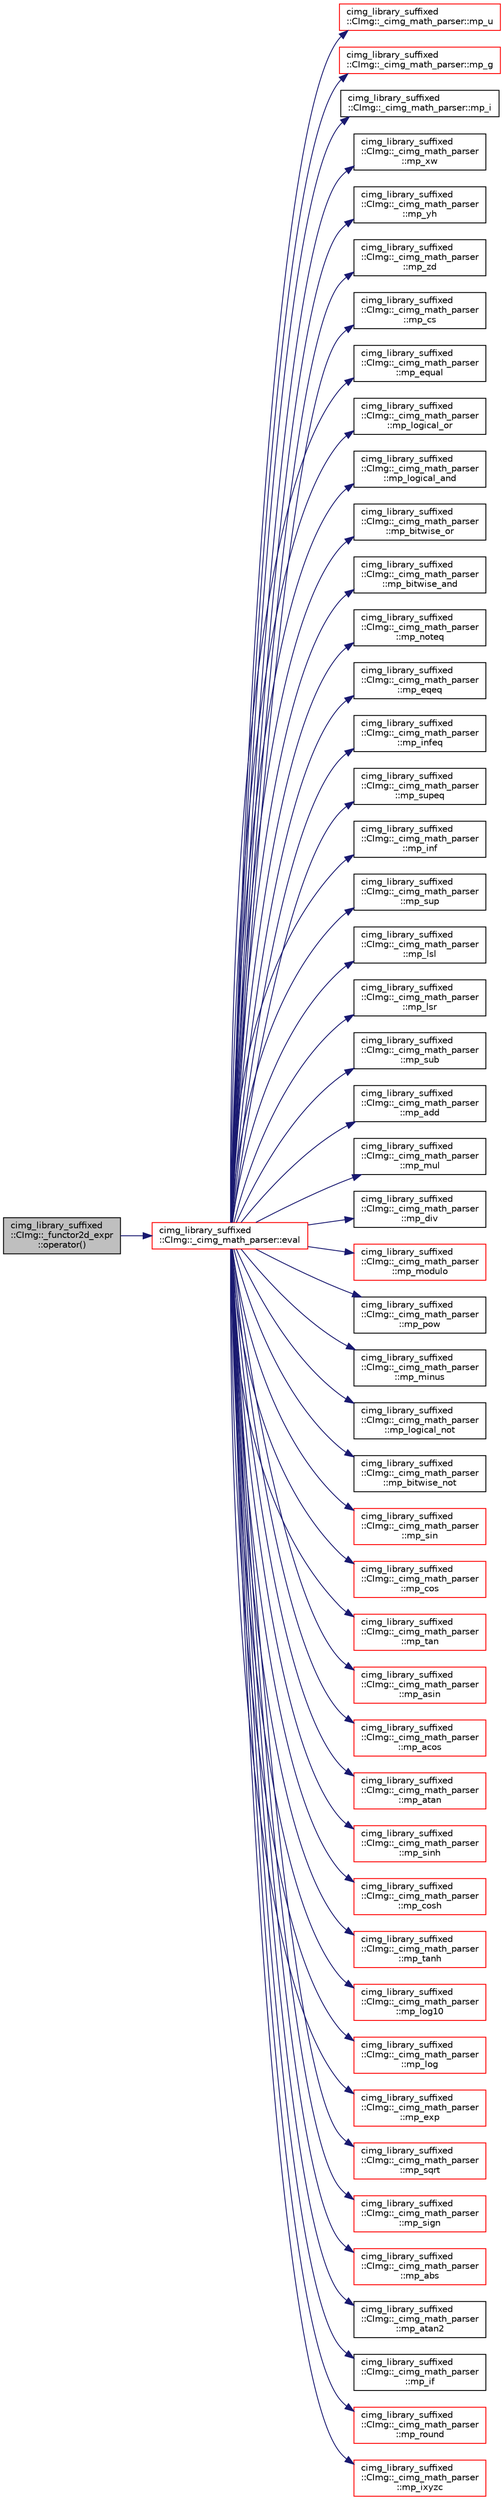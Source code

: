 digraph "cimg_library_suffixed::CImg::_functor2d_expr::operator()"
{
  edge [fontname="Helvetica",fontsize="10",labelfontname="Helvetica",labelfontsize="10"];
  node [fontname="Helvetica",fontsize="10",shape=record];
  rankdir="LR";
  Node1 [label="cimg_library_suffixed\l::CImg::_functor2d_expr\l::operator()",height=0.2,width=0.4,color="black", fillcolor="grey75", style="filled" fontcolor="black"];
  Node1 -> Node2 [color="midnightblue",fontsize="10",style="solid",fontname="Helvetica"];
  Node2 [label="cimg_library_suffixed\l::CImg::_cimg_math_parser::eval",height=0.2,width=0.4,color="red", fillcolor="white", style="filled",URL="$structcimg__library__suffixed_1_1_c_img_1_1__cimg__math__parser.html#a6d1515eca4dc588b97892fa865648c13"];
  Node2 -> Node3 [color="midnightblue",fontsize="10",style="solid",fontname="Helvetica"];
  Node3 [label="cimg_library_suffixed\l::CImg::_cimg_math_parser::mp_u",height=0.2,width=0.4,color="red", fillcolor="white", style="filled",URL="$structcimg__library__suffixed_1_1_c_img_1_1__cimg__math__parser.html#a341cd800b84732da8230628b9b49028d"];
  Node2 -> Node4 [color="midnightblue",fontsize="10",style="solid",fontname="Helvetica"];
  Node4 [label="cimg_library_suffixed\l::CImg::_cimg_math_parser::mp_g",height=0.2,width=0.4,color="red", fillcolor="white", style="filled",URL="$structcimg__library__suffixed_1_1_c_img_1_1__cimg__math__parser.html#ac3a52ad1c3bbfd5c205c84a821ebf53e"];
  Node2 -> Node5 [color="midnightblue",fontsize="10",style="solid",fontname="Helvetica"];
  Node5 [label="cimg_library_suffixed\l::CImg::_cimg_math_parser::mp_i",height=0.2,width=0.4,color="black", fillcolor="white", style="filled",URL="$structcimg__library__suffixed_1_1_c_img_1_1__cimg__math__parser.html#a85a3ba26cb6f75c6ea69d1d2a65ab119"];
  Node2 -> Node6 [color="midnightblue",fontsize="10",style="solid",fontname="Helvetica"];
  Node6 [label="cimg_library_suffixed\l::CImg::_cimg_math_parser\l::mp_xw",height=0.2,width=0.4,color="black", fillcolor="white", style="filled",URL="$structcimg__library__suffixed_1_1_c_img_1_1__cimg__math__parser.html#ae44f3be3ced9aeef4cde482398c3509a"];
  Node2 -> Node7 [color="midnightblue",fontsize="10",style="solid",fontname="Helvetica"];
  Node7 [label="cimg_library_suffixed\l::CImg::_cimg_math_parser\l::mp_yh",height=0.2,width=0.4,color="black", fillcolor="white", style="filled",URL="$structcimg__library__suffixed_1_1_c_img_1_1__cimg__math__parser.html#a2bec5e9d2d91717a76358bfa45c6bf24"];
  Node2 -> Node8 [color="midnightblue",fontsize="10",style="solid",fontname="Helvetica"];
  Node8 [label="cimg_library_suffixed\l::CImg::_cimg_math_parser\l::mp_zd",height=0.2,width=0.4,color="black", fillcolor="white", style="filled",URL="$structcimg__library__suffixed_1_1_c_img_1_1__cimg__math__parser.html#a700a9bcfa96f2f7946f329c2372455ff"];
  Node2 -> Node9 [color="midnightblue",fontsize="10",style="solid",fontname="Helvetica"];
  Node9 [label="cimg_library_suffixed\l::CImg::_cimg_math_parser\l::mp_cs",height=0.2,width=0.4,color="black", fillcolor="white", style="filled",URL="$structcimg__library__suffixed_1_1_c_img_1_1__cimg__math__parser.html#ab08d8d27035cf018b7f976f0069fe452"];
  Node2 -> Node10 [color="midnightblue",fontsize="10",style="solid",fontname="Helvetica"];
  Node10 [label="cimg_library_suffixed\l::CImg::_cimg_math_parser\l::mp_equal",height=0.2,width=0.4,color="black", fillcolor="white", style="filled",URL="$structcimg__library__suffixed_1_1_c_img_1_1__cimg__math__parser.html#a75e3013aea7450722465da005021fc07"];
  Node2 -> Node11 [color="midnightblue",fontsize="10",style="solid",fontname="Helvetica"];
  Node11 [label="cimg_library_suffixed\l::CImg::_cimg_math_parser\l::mp_logical_or",height=0.2,width=0.4,color="black", fillcolor="white", style="filled",URL="$structcimg__library__suffixed_1_1_c_img_1_1__cimg__math__parser.html#a19db1ef13d55da7e7c5e1962f6928263"];
  Node2 -> Node12 [color="midnightblue",fontsize="10",style="solid",fontname="Helvetica"];
  Node12 [label="cimg_library_suffixed\l::CImg::_cimg_math_parser\l::mp_logical_and",height=0.2,width=0.4,color="black", fillcolor="white", style="filled",URL="$structcimg__library__suffixed_1_1_c_img_1_1__cimg__math__parser.html#aae8d2aa5628c3195dab2e6b9785291e2"];
  Node2 -> Node13 [color="midnightblue",fontsize="10",style="solid",fontname="Helvetica"];
  Node13 [label="cimg_library_suffixed\l::CImg::_cimg_math_parser\l::mp_bitwise_or",height=0.2,width=0.4,color="black", fillcolor="white", style="filled",URL="$structcimg__library__suffixed_1_1_c_img_1_1__cimg__math__parser.html#abe62ef03bde5eecafee18bde139d76ec"];
  Node2 -> Node14 [color="midnightblue",fontsize="10",style="solid",fontname="Helvetica"];
  Node14 [label="cimg_library_suffixed\l::CImg::_cimg_math_parser\l::mp_bitwise_and",height=0.2,width=0.4,color="black", fillcolor="white", style="filled",URL="$structcimg__library__suffixed_1_1_c_img_1_1__cimg__math__parser.html#a28a340b5fe6bdb0251bf30969382a23b"];
  Node2 -> Node15 [color="midnightblue",fontsize="10",style="solid",fontname="Helvetica"];
  Node15 [label="cimg_library_suffixed\l::CImg::_cimg_math_parser\l::mp_noteq",height=0.2,width=0.4,color="black", fillcolor="white", style="filled",URL="$structcimg__library__suffixed_1_1_c_img_1_1__cimg__math__parser.html#a458ea2520e521bd19231d16486963e1c"];
  Node2 -> Node16 [color="midnightblue",fontsize="10",style="solid",fontname="Helvetica"];
  Node16 [label="cimg_library_suffixed\l::CImg::_cimg_math_parser\l::mp_eqeq",height=0.2,width=0.4,color="black", fillcolor="white", style="filled",URL="$structcimg__library__suffixed_1_1_c_img_1_1__cimg__math__parser.html#aa81eb5ddc1547a968e66a39559de8da4"];
  Node2 -> Node17 [color="midnightblue",fontsize="10",style="solid",fontname="Helvetica"];
  Node17 [label="cimg_library_suffixed\l::CImg::_cimg_math_parser\l::mp_infeq",height=0.2,width=0.4,color="black", fillcolor="white", style="filled",URL="$structcimg__library__suffixed_1_1_c_img_1_1__cimg__math__parser.html#a3395d22dfa8f6c42ab97b17faf2ca8e8"];
  Node2 -> Node18 [color="midnightblue",fontsize="10",style="solid",fontname="Helvetica"];
  Node18 [label="cimg_library_suffixed\l::CImg::_cimg_math_parser\l::mp_supeq",height=0.2,width=0.4,color="black", fillcolor="white", style="filled",URL="$structcimg__library__suffixed_1_1_c_img_1_1__cimg__math__parser.html#a53d650937d4c98cbde4a9611de5c9d66"];
  Node2 -> Node19 [color="midnightblue",fontsize="10",style="solid",fontname="Helvetica"];
  Node19 [label="cimg_library_suffixed\l::CImg::_cimg_math_parser\l::mp_inf",height=0.2,width=0.4,color="black", fillcolor="white", style="filled",URL="$structcimg__library__suffixed_1_1_c_img_1_1__cimg__math__parser.html#a6421ad72309605254a935194e9d91961"];
  Node2 -> Node20 [color="midnightblue",fontsize="10",style="solid",fontname="Helvetica"];
  Node20 [label="cimg_library_suffixed\l::CImg::_cimg_math_parser\l::mp_sup",height=0.2,width=0.4,color="black", fillcolor="white", style="filled",URL="$structcimg__library__suffixed_1_1_c_img_1_1__cimg__math__parser.html#a69821190e420bcb5ad47939dc1bf68aa"];
  Node2 -> Node21 [color="midnightblue",fontsize="10",style="solid",fontname="Helvetica"];
  Node21 [label="cimg_library_suffixed\l::CImg::_cimg_math_parser\l::mp_lsl",height=0.2,width=0.4,color="black", fillcolor="white", style="filled",URL="$structcimg__library__suffixed_1_1_c_img_1_1__cimg__math__parser.html#a9d3ed19c2d2d337f6d6b907489f37c45"];
  Node2 -> Node22 [color="midnightblue",fontsize="10",style="solid",fontname="Helvetica"];
  Node22 [label="cimg_library_suffixed\l::CImg::_cimg_math_parser\l::mp_lsr",height=0.2,width=0.4,color="black", fillcolor="white", style="filled",URL="$structcimg__library__suffixed_1_1_c_img_1_1__cimg__math__parser.html#ae9cadfd51ed27a133f0754aa3534c35e"];
  Node2 -> Node23 [color="midnightblue",fontsize="10",style="solid",fontname="Helvetica"];
  Node23 [label="cimg_library_suffixed\l::CImg::_cimg_math_parser\l::mp_sub",height=0.2,width=0.4,color="black", fillcolor="white", style="filled",URL="$structcimg__library__suffixed_1_1_c_img_1_1__cimg__math__parser.html#a2e51bb56687d9fadb2e6d639e45b9bc3"];
  Node2 -> Node24 [color="midnightblue",fontsize="10",style="solid",fontname="Helvetica"];
  Node24 [label="cimg_library_suffixed\l::CImg::_cimg_math_parser\l::mp_add",height=0.2,width=0.4,color="black", fillcolor="white", style="filled",URL="$structcimg__library__suffixed_1_1_c_img_1_1__cimg__math__parser.html#ad46e4c8f5725844d2e2525407bd85722"];
  Node2 -> Node25 [color="midnightblue",fontsize="10",style="solid",fontname="Helvetica"];
  Node25 [label="cimg_library_suffixed\l::CImg::_cimg_math_parser\l::mp_mul",height=0.2,width=0.4,color="black", fillcolor="white", style="filled",URL="$structcimg__library__suffixed_1_1_c_img_1_1__cimg__math__parser.html#a9d93619126b66ed85922aaea72b0ece3"];
  Node2 -> Node26 [color="midnightblue",fontsize="10",style="solid",fontname="Helvetica"];
  Node26 [label="cimg_library_suffixed\l::CImg::_cimg_math_parser\l::mp_div",height=0.2,width=0.4,color="black", fillcolor="white", style="filled",URL="$structcimg__library__suffixed_1_1_c_img_1_1__cimg__math__parser.html#a0c76ca7193fe3368c7e4ffdee1232434"];
  Node2 -> Node27 [color="midnightblue",fontsize="10",style="solid",fontname="Helvetica"];
  Node27 [label="cimg_library_suffixed\l::CImg::_cimg_math_parser\l::mp_modulo",height=0.2,width=0.4,color="red", fillcolor="white", style="filled",URL="$structcimg__library__suffixed_1_1_c_img_1_1__cimg__math__parser.html#a98aa32b8aa3492166434ac7957d33de7"];
  Node2 -> Node28 [color="midnightblue",fontsize="10",style="solid",fontname="Helvetica"];
  Node28 [label="cimg_library_suffixed\l::CImg::_cimg_math_parser\l::mp_pow",height=0.2,width=0.4,color="black", fillcolor="white", style="filled",URL="$structcimg__library__suffixed_1_1_c_img_1_1__cimg__math__parser.html#a0eccdafab8b72b6e314e779515f8f4d2"];
  Node2 -> Node29 [color="midnightblue",fontsize="10",style="solid",fontname="Helvetica"];
  Node29 [label="cimg_library_suffixed\l::CImg::_cimg_math_parser\l::mp_minus",height=0.2,width=0.4,color="black", fillcolor="white", style="filled",URL="$structcimg__library__suffixed_1_1_c_img_1_1__cimg__math__parser.html#a609daef992d815eb15a71262803a4638"];
  Node2 -> Node30 [color="midnightblue",fontsize="10",style="solid",fontname="Helvetica"];
  Node30 [label="cimg_library_suffixed\l::CImg::_cimg_math_parser\l::mp_logical_not",height=0.2,width=0.4,color="black", fillcolor="white", style="filled",URL="$structcimg__library__suffixed_1_1_c_img_1_1__cimg__math__parser.html#a7c104f740178cf1fbd02523497150c18"];
  Node2 -> Node31 [color="midnightblue",fontsize="10",style="solid",fontname="Helvetica"];
  Node31 [label="cimg_library_suffixed\l::CImg::_cimg_math_parser\l::mp_bitwise_not",height=0.2,width=0.4,color="black", fillcolor="white", style="filled",URL="$structcimg__library__suffixed_1_1_c_img_1_1__cimg__math__parser.html#a421a8de86c55e1f75f055e9124540dd7"];
  Node2 -> Node32 [color="midnightblue",fontsize="10",style="solid",fontname="Helvetica"];
  Node32 [label="cimg_library_suffixed\l::CImg::_cimg_math_parser\l::mp_sin",height=0.2,width=0.4,color="red", fillcolor="white", style="filled",URL="$structcimg__library__suffixed_1_1_c_img_1_1__cimg__math__parser.html#a23f7c42202530eb46a09f04561ca5e0e"];
  Node2 -> Node33 [color="midnightblue",fontsize="10",style="solid",fontname="Helvetica"];
  Node33 [label="cimg_library_suffixed\l::CImg::_cimg_math_parser\l::mp_cos",height=0.2,width=0.4,color="red", fillcolor="white", style="filled",URL="$structcimg__library__suffixed_1_1_c_img_1_1__cimg__math__parser.html#a73a3f427a0a99c1d2efb82d5ae509b87"];
  Node2 -> Node34 [color="midnightblue",fontsize="10",style="solid",fontname="Helvetica"];
  Node34 [label="cimg_library_suffixed\l::CImg::_cimg_math_parser\l::mp_tan",height=0.2,width=0.4,color="red", fillcolor="white", style="filled",URL="$structcimg__library__suffixed_1_1_c_img_1_1__cimg__math__parser.html#a3d068abc884dcdefcea6d28ceffdbf6f"];
  Node2 -> Node35 [color="midnightblue",fontsize="10",style="solid",fontname="Helvetica"];
  Node35 [label="cimg_library_suffixed\l::CImg::_cimg_math_parser\l::mp_asin",height=0.2,width=0.4,color="red", fillcolor="white", style="filled",URL="$structcimg__library__suffixed_1_1_c_img_1_1__cimg__math__parser.html#a3c31de6e1da1cf42fc0b0835dace17f8"];
  Node2 -> Node36 [color="midnightblue",fontsize="10",style="solid",fontname="Helvetica"];
  Node36 [label="cimg_library_suffixed\l::CImg::_cimg_math_parser\l::mp_acos",height=0.2,width=0.4,color="red", fillcolor="white", style="filled",URL="$structcimg__library__suffixed_1_1_c_img_1_1__cimg__math__parser.html#a66005996ad94b6f79afbdeb9a706d6c7"];
  Node2 -> Node37 [color="midnightblue",fontsize="10",style="solid",fontname="Helvetica"];
  Node37 [label="cimg_library_suffixed\l::CImg::_cimg_math_parser\l::mp_atan",height=0.2,width=0.4,color="red", fillcolor="white", style="filled",URL="$structcimg__library__suffixed_1_1_c_img_1_1__cimg__math__parser.html#a8909ac6e1745996ef3da597b80c13dcc"];
  Node2 -> Node38 [color="midnightblue",fontsize="10",style="solid",fontname="Helvetica"];
  Node38 [label="cimg_library_suffixed\l::CImg::_cimg_math_parser\l::mp_sinh",height=0.2,width=0.4,color="red", fillcolor="white", style="filled",URL="$structcimg__library__suffixed_1_1_c_img_1_1__cimg__math__parser.html#a6a95452d4cf7ac370adb17b2886da756"];
  Node2 -> Node39 [color="midnightblue",fontsize="10",style="solid",fontname="Helvetica"];
  Node39 [label="cimg_library_suffixed\l::CImg::_cimg_math_parser\l::mp_cosh",height=0.2,width=0.4,color="red", fillcolor="white", style="filled",URL="$structcimg__library__suffixed_1_1_c_img_1_1__cimg__math__parser.html#a25dd3ec9766229edddb452dea5dcc031"];
  Node2 -> Node40 [color="midnightblue",fontsize="10",style="solid",fontname="Helvetica"];
  Node40 [label="cimg_library_suffixed\l::CImg::_cimg_math_parser\l::mp_tanh",height=0.2,width=0.4,color="red", fillcolor="white", style="filled",URL="$structcimg__library__suffixed_1_1_c_img_1_1__cimg__math__parser.html#ab8f40ed00a8f2eadc27d00386ea93239"];
  Node2 -> Node41 [color="midnightblue",fontsize="10",style="solid",fontname="Helvetica"];
  Node41 [label="cimg_library_suffixed\l::CImg::_cimg_math_parser\l::mp_log10",height=0.2,width=0.4,color="red", fillcolor="white", style="filled",URL="$structcimg__library__suffixed_1_1_c_img_1_1__cimg__math__parser.html#a9f94bc20c7715254bce3312fdfcecba7"];
  Node2 -> Node42 [color="midnightblue",fontsize="10",style="solid",fontname="Helvetica"];
  Node42 [label="cimg_library_suffixed\l::CImg::_cimg_math_parser\l::mp_log",height=0.2,width=0.4,color="red", fillcolor="white", style="filled",URL="$structcimg__library__suffixed_1_1_c_img_1_1__cimg__math__parser.html#a09e0102660cb430f5c7aebe331377e49"];
  Node2 -> Node43 [color="midnightblue",fontsize="10",style="solid",fontname="Helvetica"];
  Node43 [label="cimg_library_suffixed\l::CImg::_cimg_math_parser\l::mp_exp",height=0.2,width=0.4,color="red", fillcolor="white", style="filled",URL="$structcimg__library__suffixed_1_1_c_img_1_1__cimg__math__parser.html#a6af1356b3cbe0a0aaad44874cb5f8057"];
  Node2 -> Node44 [color="midnightblue",fontsize="10",style="solid",fontname="Helvetica"];
  Node44 [label="cimg_library_suffixed\l::CImg::_cimg_math_parser\l::mp_sqrt",height=0.2,width=0.4,color="red", fillcolor="white", style="filled",URL="$structcimg__library__suffixed_1_1_c_img_1_1__cimg__math__parser.html#adc9b70c6aade626b8bfd8c29fe5ba046"];
  Node2 -> Node45 [color="midnightblue",fontsize="10",style="solid",fontname="Helvetica"];
  Node45 [label="cimg_library_suffixed\l::CImg::_cimg_math_parser\l::mp_sign",height=0.2,width=0.4,color="red", fillcolor="white", style="filled",URL="$structcimg__library__suffixed_1_1_c_img_1_1__cimg__math__parser.html#a812eb8321d3fabbaf067504156e01e81"];
  Node2 -> Node46 [color="midnightblue",fontsize="10",style="solid",fontname="Helvetica"];
  Node46 [label="cimg_library_suffixed\l::CImg::_cimg_math_parser\l::mp_abs",height=0.2,width=0.4,color="red", fillcolor="white", style="filled",URL="$structcimg__library__suffixed_1_1_c_img_1_1__cimg__math__parser.html#a0089cc427500fc9a0467f369574dd034"];
  Node2 -> Node47 [color="midnightblue",fontsize="10",style="solid",fontname="Helvetica"];
  Node47 [label="cimg_library_suffixed\l::CImg::_cimg_math_parser\l::mp_atan2",height=0.2,width=0.4,color="black", fillcolor="white", style="filled",URL="$structcimg__library__suffixed_1_1_c_img_1_1__cimg__math__parser.html#a5c28f64d590cdadc8ae6c09151230a86"];
  Node2 -> Node48 [color="midnightblue",fontsize="10",style="solid",fontname="Helvetica"];
  Node48 [label="cimg_library_suffixed\l::CImg::_cimg_math_parser\l::mp_if",height=0.2,width=0.4,color="black", fillcolor="white", style="filled",URL="$structcimg__library__suffixed_1_1_c_img_1_1__cimg__math__parser.html#a5ee21aaf83a25b02e4b7450af76c9e76"];
  Node2 -> Node49 [color="midnightblue",fontsize="10",style="solid",fontname="Helvetica"];
  Node49 [label="cimg_library_suffixed\l::CImg::_cimg_math_parser\l::mp_round",height=0.2,width=0.4,color="red", fillcolor="white", style="filled",URL="$structcimg__library__suffixed_1_1_c_img_1_1__cimg__math__parser.html#a6b3239be77ddaac695595aa39ce7ff65"];
  Node2 -> Node50 [color="midnightblue",fontsize="10",style="solid",fontname="Helvetica"];
  Node50 [label="cimg_library_suffixed\l::CImg::_cimg_math_parser\l::mp_ixyzc",height=0.2,width=0.4,color="red", fillcolor="white", style="filled",URL="$structcimg__library__suffixed_1_1_c_img_1_1__cimg__math__parser.html#ad806c54daf176614e54a3a131fe2033c"];
}

